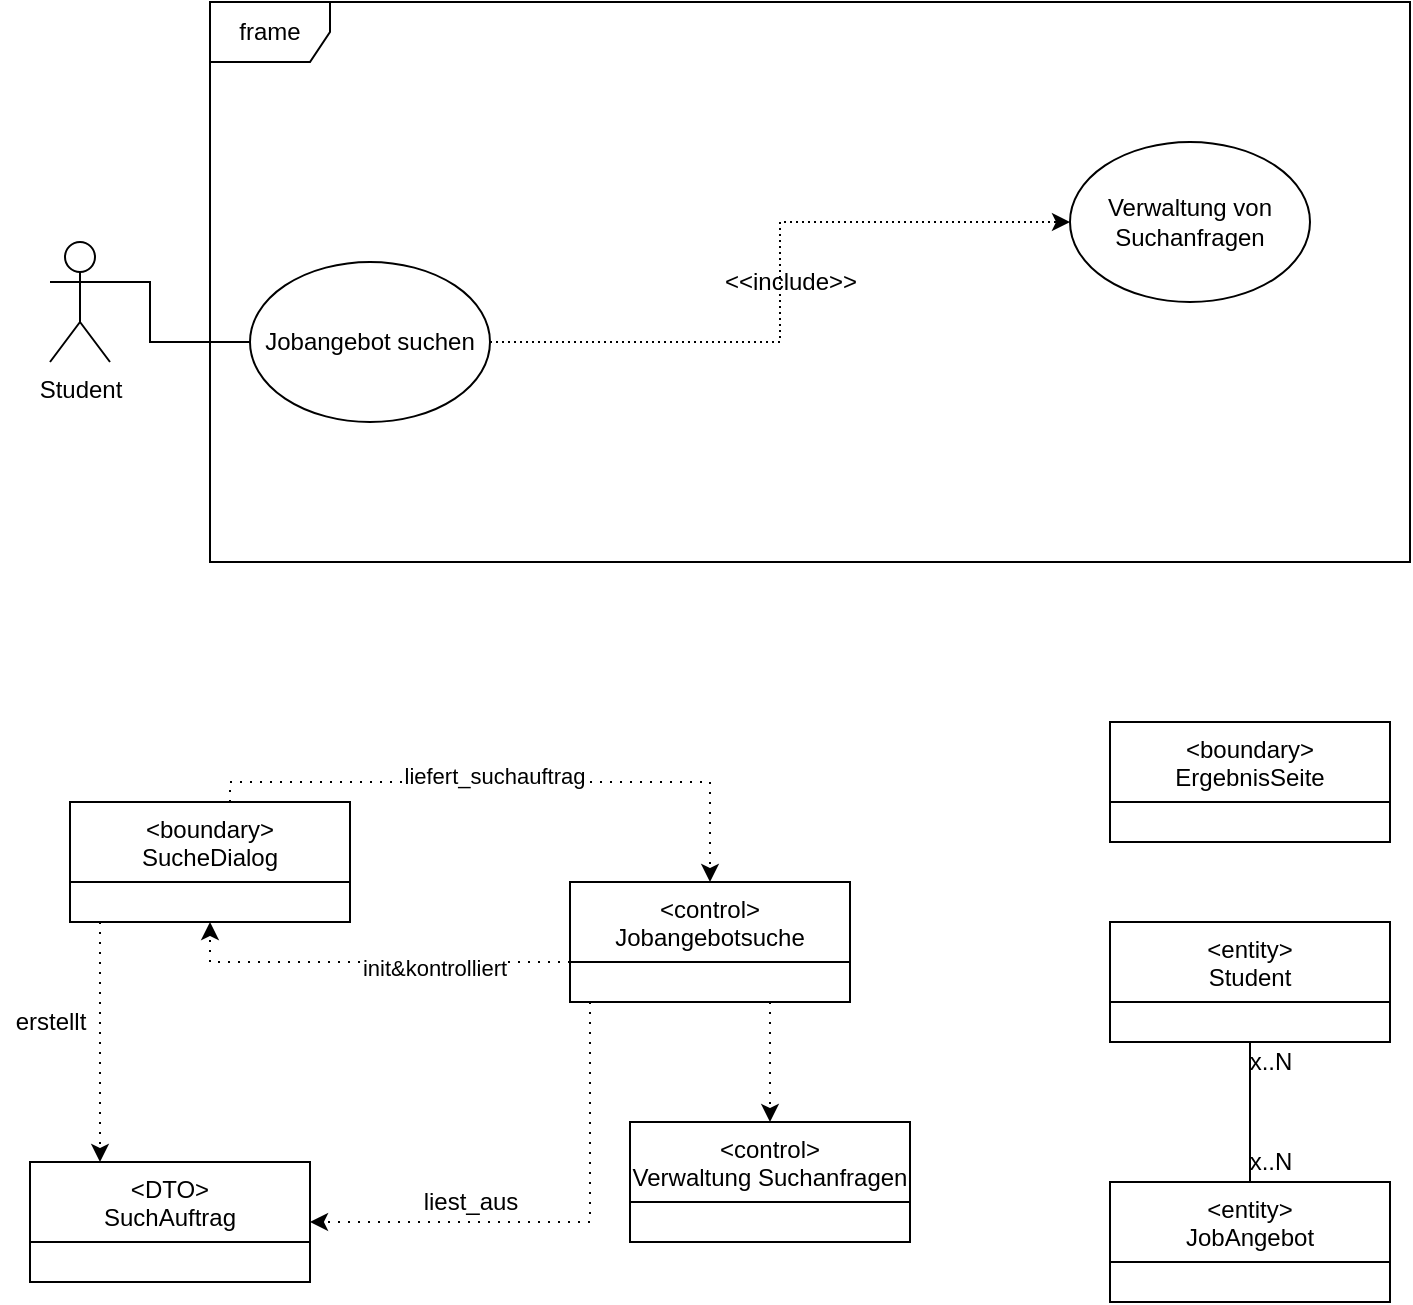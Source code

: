 <mxfile version="14.1.1" type="github">
  <diagram id="JIRKh9Ys8aaqIIHA9N6L" name="Page-1">
    <mxGraphModel dx="1422" dy="737" grid="1" gridSize="10" guides="1" tooltips="1" connect="1" arrows="1" fold="1" page="1" pageScale="1" pageWidth="827" pageHeight="1169" math="0" shadow="0">
      <root>
        <mxCell id="0" />
        <mxCell id="1" parent="0" />
        <mxCell id="Cs9-FnLeX_EBylNOj1fo-1" value="Student" style="shape=umlActor;verticalLabelPosition=bottom;verticalAlign=top;html=1;outlineConnect=0;" vertex="1" parent="1">
          <mxGeometry x="100" y="300" width="30" height="60" as="geometry" />
        </mxCell>
        <mxCell id="Cs9-FnLeX_EBylNOj1fo-5" value="frame" style="shape=umlFrame;whiteSpace=wrap;html=1;" vertex="1" parent="1">
          <mxGeometry x="180" y="180" width="600" height="280" as="geometry" />
        </mxCell>
        <mxCell id="Cs9-FnLeX_EBylNOj1fo-14" style="edgeStyle=orthogonalEdgeStyle;rounded=0;orthogonalLoop=1;jettySize=auto;html=1;entryX=0.5;entryY=0;entryDx=0;entryDy=0;dashed=1;dashPattern=1 4;" edge="1" parent="1" source="Cs9-FnLeX_EBylNOj1fo-6" target="Cs9-FnLeX_EBylNOj1fo-10">
          <mxGeometry relative="1" as="geometry">
            <Array as="points">
              <mxPoint x="460" y="700" />
              <mxPoint x="460" y="700" />
            </Array>
          </mxGeometry>
        </mxCell>
        <mxCell id="Cs9-FnLeX_EBylNOj1fo-15" style="edgeStyle=orthogonalEdgeStyle;rounded=0;orthogonalLoop=1;jettySize=auto;html=1;entryX=0.5;entryY=1;entryDx=0;entryDy=0;dashed=1;dashPattern=1 4;" edge="1" parent="1" source="Cs9-FnLeX_EBylNOj1fo-6" target="Cs9-FnLeX_EBylNOj1fo-11">
          <mxGeometry relative="1" as="geometry">
            <Array as="points">
              <mxPoint x="180" y="660" />
            </Array>
          </mxGeometry>
        </mxCell>
        <mxCell id="Cs9-FnLeX_EBylNOj1fo-16" value="init&amp;amp;kontrolliert" style="edgeLabel;html=1;align=center;verticalAlign=middle;resizable=0;points=[];" vertex="1" connectable="0" parent="Cs9-FnLeX_EBylNOj1fo-15">
          <mxGeometry x="-0.32" y="3" relative="1" as="geometry">
            <mxPoint as="offset" />
          </mxGeometry>
        </mxCell>
        <mxCell id="Cs9-FnLeX_EBylNOj1fo-18" style="edgeStyle=orthogonalEdgeStyle;rounded=0;orthogonalLoop=1;jettySize=auto;html=1;entryX=1;entryY=0.5;entryDx=0;entryDy=0;dashed=1;dashPattern=1 4;" edge="1" parent="1" source="Cs9-FnLeX_EBylNOj1fo-6" target="Cs9-FnLeX_EBylNOj1fo-17">
          <mxGeometry relative="1" as="geometry">
            <Array as="points">
              <mxPoint x="370" y="790" />
            </Array>
          </mxGeometry>
        </mxCell>
        <mxCell id="Cs9-FnLeX_EBylNOj1fo-6" value="&lt;control&gt;&#xa;Jobangebotsuche" style="swimlane;fontStyle=0;childLayout=stackLayout;horizontal=1;startSize=40;fillColor=none;horizontalStack=0;resizeParent=1;resizeParentMax=0;resizeLast=0;collapsible=1;marginBottom=0;" vertex="1" parent="1">
          <mxGeometry x="360" y="620" width="140" height="60" as="geometry" />
        </mxCell>
        <mxCell id="Cs9-FnLeX_EBylNOj1fo-10" value="&lt;control&gt;&#xa;Verwaltung Suchanfragen" style="swimlane;fontStyle=0;childLayout=stackLayout;horizontal=1;startSize=40;fillColor=none;horizontalStack=0;resizeParent=1;resizeParentMax=0;resizeLast=0;collapsible=1;marginBottom=0;" vertex="1" parent="1">
          <mxGeometry x="390" y="740" width="140" height="60" as="geometry" />
        </mxCell>
        <mxCell id="Cs9-FnLeX_EBylNOj1fo-12" style="edgeStyle=orthogonalEdgeStyle;rounded=0;orthogonalLoop=1;jettySize=auto;html=1;entryX=0.5;entryY=0;entryDx=0;entryDy=0;dashed=1;dashPattern=1 4;" edge="1" parent="1" source="Cs9-FnLeX_EBylNOj1fo-11" target="Cs9-FnLeX_EBylNOj1fo-6">
          <mxGeometry relative="1" as="geometry">
            <Array as="points">
              <mxPoint x="190" y="570" />
              <mxPoint x="430" y="570" />
            </Array>
          </mxGeometry>
        </mxCell>
        <mxCell id="Cs9-FnLeX_EBylNOj1fo-13" value="liefert_suchauftrag" style="edgeLabel;html=1;align=center;verticalAlign=middle;resizable=0;points=[];" vertex="1" connectable="0" parent="Cs9-FnLeX_EBylNOj1fo-12">
          <mxGeometry x="0.43" y="3" relative="1" as="geometry">
            <mxPoint x="-73" as="offset" />
          </mxGeometry>
        </mxCell>
        <mxCell id="Cs9-FnLeX_EBylNOj1fo-19" style="edgeStyle=orthogonalEdgeStyle;rounded=0;orthogonalLoop=1;jettySize=auto;html=1;entryX=0.25;entryY=0;entryDx=0;entryDy=0;dashed=1;dashPattern=1 4;" edge="1" parent="1" source="Cs9-FnLeX_EBylNOj1fo-11" target="Cs9-FnLeX_EBylNOj1fo-17">
          <mxGeometry relative="1" as="geometry">
            <Array as="points">
              <mxPoint x="125" y="680" />
              <mxPoint x="125" y="680" />
            </Array>
          </mxGeometry>
        </mxCell>
        <mxCell id="Cs9-FnLeX_EBylNOj1fo-11" value="&lt;boundary&gt;&#xa;SucheDialog" style="swimlane;fontStyle=0;childLayout=stackLayout;horizontal=1;startSize=40;fillColor=none;horizontalStack=0;resizeParent=1;resizeParentMax=0;resizeLast=0;collapsible=1;marginBottom=0;" vertex="1" parent="1">
          <mxGeometry x="110" y="580" width="140" height="60" as="geometry" />
        </mxCell>
        <mxCell id="Cs9-FnLeX_EBylNOj1fo-17" value="&lt;DTO&gt;&#xa;SuchAuftrag" style="swimlane;fontStyle=0;childLayout=stackLayout;horizontal=1;startSize=40;fillColor=none;horizontalStack=0;resizeParent=1;resizeParentMax=0;resizeLast=0;collapsible=1;marginBottom=0;" vertex="1" parent="1">
          <mxGeometry x="90" y="760" width="140" height="60" as="geometry" />
        </mxCell>
        <mxCell id="Cs9-FnLeX_EBylNOj1fo-20" value="erstellt" style="text;html=1;align=center;verticalAlign=middle;resizable=0;points=[];autosize=1;" vertex="1" parent="1">
          <mxGeometry x="75" y="680" width="50" height="20" as="geometry" />
        </mxCell>
        <mxCell id="Cs9-FnLeX_EBylNOj1fo-21" value="liest_aus" style="text;html=1;align=center;verticalAlign=middle;resizable=0;points=[];autosize=1;" vertex="1" parent="1">
          <mxGeometry x="280" y="770" width="60" height="20" as="geometry" />
        </mxCell>
        <mxCell id="Cs9-FnLeX_EBylNOj1fo-25" style="edgeStyle=orthogonalEdgeStyle;rounded=0;orthogonalLoop=1;jettySize=auto;html=1;endArrow=none;endFill=0;" edge="1" parent="1" source="Cs9-FnLeX_EBylNOj1fo-23" target="Cs9-FnLeX_EBylNOj1fo-24">
          <mxGeometry relative="1" as="geometry" />
        </mxCell>
        <mxCell id="Cs9-FnLeX_EBylNOj1fo-23" value="&lt;entity&gt;&#xa;Student" style="swimlane;fontStyle=0;childLayout=stackLayout;horizontal=1;startSize=40;fillColor=none;horizontalStack=0;resizeParent=1;resizeParentMax=0;resizeLast=0;collapsible=1;marginBottom=0;" vertex="1" parent="1">
          <mxGeometry x="630" y="640" width="140" height="60" as="geometry" />
        </mxCell>
        <mxCell id="Cs9-FnLeX_EBylNOj1fo-24" value="&lt;entity&gt;&#xa;JobAngebot" style="swimlane;fontStyle=0;childLayout=stackLayout;horizontal=1;startSize=40;fillColor=none;horizontalStack=0;resizeParent=1;resizeParentMax=0;resizeLast=0;collapsible=1;marginBottom=0;" vertex="1" parent="1">
          <mxGeometry x="630" y="770" width="140" height="60" as="geometry" />
        </mxCell>
        <mxCell id="Cs9-FnLeX_EBylNOj1fo-26" value="x..N" style="text;html=1;align=center;verticalAlign=middle;resizable=0;points=[];autosize=1;" vertex="1" parent="1">
          <mxGeometry x="690" y="750" width="40" height="20" as="geometry" />
        </mxCell>
        <mxCell id="Cs9-FnLeX_EBylNOj1fo-29" value="x..N" style="text;html=1;align=center;verticalAlign=middle;resizable=0;points=[];autosize=1;" vertex="1" parent="1">
          <mxGeometry x="690" y="700" width="40" height="20" as="geometry" />
        </mxCell>
        <mxCell id="Cs9-FnLeX_EBylNOj1fo-31" value="&lt;boundary&gt;&#xa;ErgebnisSeite" style="swimlane;fontStyle=0;childLayout=stackLayout;horizontal=1;startSize=40;fillColor=none;horizontalStack=0;resizeParent=1;resizeParentMax=0;resizeLast=0;collapsible=1;marginBottom=0;" vertex="1" parent="1">
          <mxGeometry x="630" y="540" width="140" height="60" as="geometry" />
        </mxCell>
        <mxCell id="Cs9-FnLeX_EBylNOj1fo-34" style="edgeStyle=orthogonalEdgeStyle;rounded=0;orthogonalLoop=1;jettySize=auto;html=1;endArrow=classic;endFill=1;dashed=1;dashPattern=1 2;" edge="1" parent="1" source="Cs9-FnLeX_EBylNOj1fo-32" target="Cs9-FnLeX_EBylNOj1fo-33">
          <mxGeometry relative="1" as="geometry" />
        </mxCell>
        <mxCell id="Cs9-FnLeX_EBylNOj1fo-32" value="Jobangebot suchen" style="ellipse;whiteSpace=wrap;html=1;" vertex="1" parent="1">
          <mxGeometry x="200" y="310" width="120" height="80" as="geometry" />
        </mxCell>
        <mxCell id="Cs9-FnLeX_EBylNOj1fo-33" value="Verwaltung von Suchanfragen" style="ellipse;whiteSpace=wrap;html=1;" vertex="1" parent="1">
          <mxGeometry x="610" y="250" width="120" height="80" as="geometry" />
        </mxCell>
        <mxCell id="Cs9-FnLeX_EBylNOj1fo-35" value="&amp;lt;&amp;lt;include&amp;gt;&amp;gt;" style="text;html=1;align=center;verticalAlign=middle;resizable=0;points=[];autosize=1;" vertex="1" parent="1">
          <mxGeometry x="430" y="310" width="80" height="20" as="geometry" />
        </mxCell>
        <mxCell id="Cs9-FnLeX_EBylNOj1fo-37" style="edgeStyle=orthogonalEdgeStyle;rounded=0;orthogonalLoop=1;jettySize=auto;html=1;endArrow=none;endFill=0;exitX=1;exitY=0.333;exitDx=0;exitDy=0;exitPerimeter=0;entryX=0;entryY=0.5;entryDx=0;entryDy=0;" edge="1" parent="1" source="Cs9-FnLeX_EBylNOj1fo-1" target="Cs9-FnLeX_EBylNOj1fo-32">
          <mxGeometry relative="1" as="geometry">
            <mxPoint x="479.5" y="490" as="sourcePoint" />
            <mxPoint x="479.5" y="560" as="targetPoint" />
            <Array as="points">
              <mxPoint x="150" y="320" />
              <mxPoint x="150" y="350" />
            </Array>
          </mxGeometry>
        </mxCell>
      </root>
    </mxGraphModel>
  </diagram>
</mxfile>
